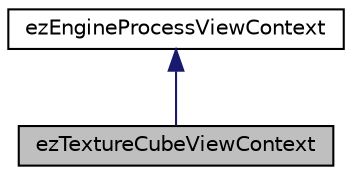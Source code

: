 digraph "ezTextureCubeViewContext"
{
 // LATEX_PDF_SIZE
  edge [fontname="Helvetica",fontsize="10",labelfontname="Helvetica",labelfontsize="10"];
  node [fontname="Helvetica",fontsize="10",shape=record];
  Node1 [label="ezTextureCubeViewContext",height=0.2,width=0.4,color="black", fillcolor="grey75", style="filled", fontcolor="black",tooltip=" "];
  Node2 -> Node1 [dir="back",color="midnightblue",fontsize="10",style="solid",fontname="Helvetica"];
  Node2 [label="ezEngineProcessViewContext",height=0.2,width=0.4,color="black", fillcolor="white", style="filled",URL="$d3/dad/classez_engine_process_view_context.htm",tooltip="Represents the view/window on the engine process side, holds all data necessary for rendering."];
}
